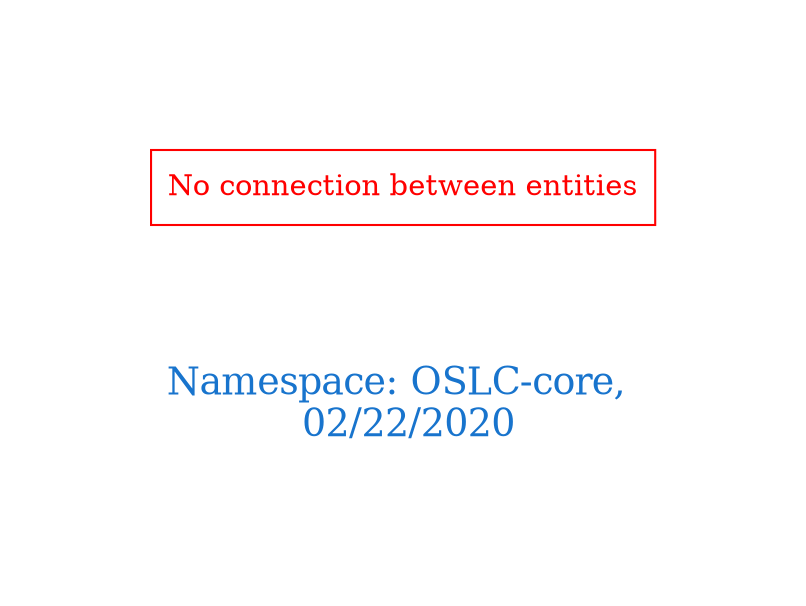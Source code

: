 digraph OGIT_ontology {
 graph [ rankdir= LR,pad=1 
fontsize = 18,
fontcolor= dodgerblue3,label = "\n\n\nNamespace: OSLC-core, \n 02/22/2020"];
node[shape=polygon];
edge [  color="gray81"];

"No connection between entities" [fontcolor = "red",color="red", shape="polygon"]
}
